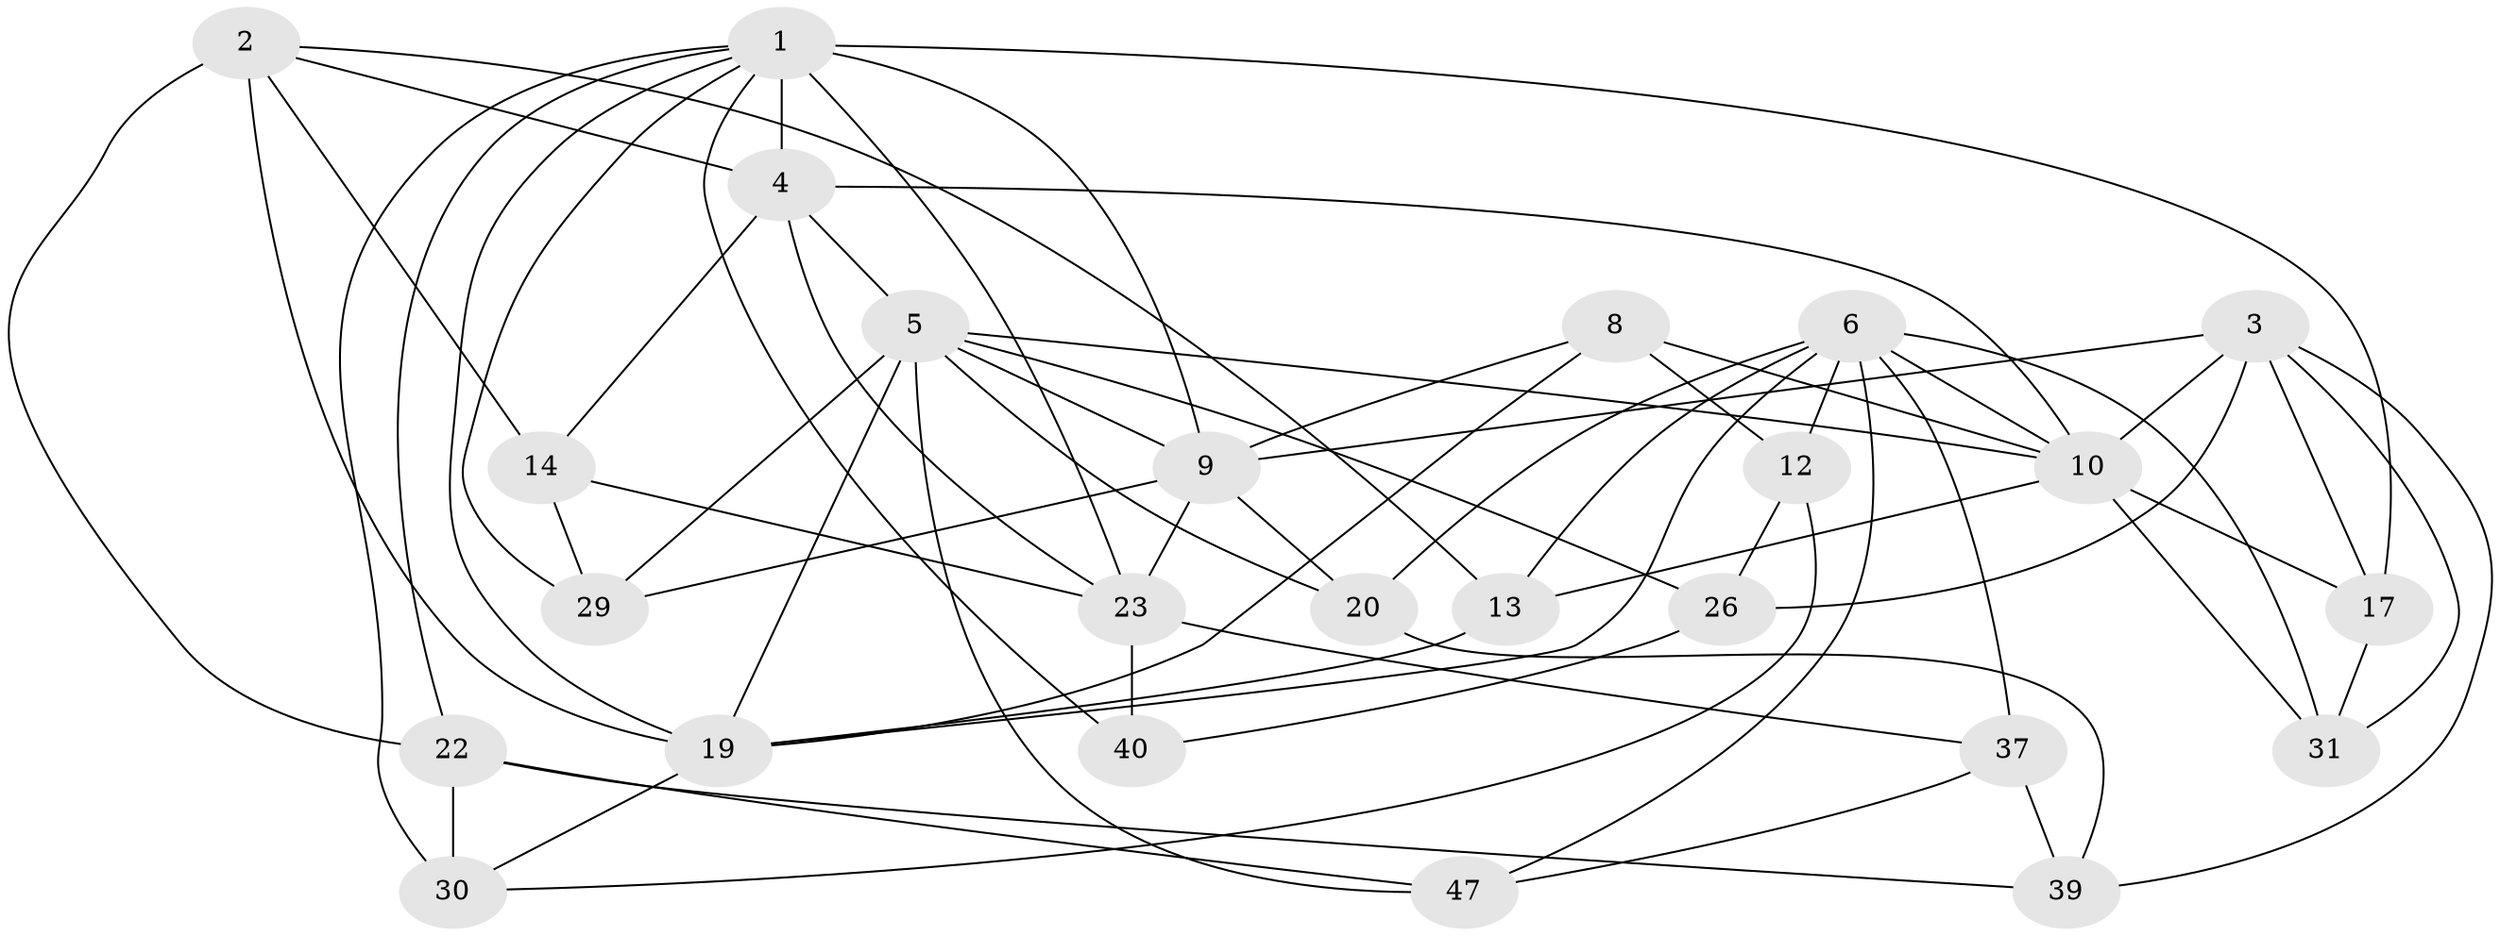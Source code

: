 // original degree distribution, {4: 1.0}
// Generated by graph-tools (version 1.1) at 2025/16/03/09/25 04:16:19]
// undirected, 25 vertices, 65 edges
graph export_dot {
graph [start="1"]
  node [color=gray90,style=filled];
  1 [super="+11+21"];
  2 [super="+7"];
  3 [super="+44"];
  4 [super="+38+48"];
  5 [super="+16"];
  6 [super="+32+24"];
  8;
  9 [super="+43+42"];
  10 [super="+15"];
  12;
  13;
  14;
  17;
  19 [super="+36+35"];
  20;
  22 [super="+46"];
  23 [super="+49+25"];
  26;
  29;
  30 [super="+41"];
  31;
  37;
  39;
  40;
  47;
  1 -- 30 [weight=2];
  1 -- 9 [weight=2];
  1 -- 4 [weight=3];
  1 -- 23 [weight=2];
  1 -- 40;
  1 -- 17;
  1 -- 29;
  1 -- 22;
  1 -- 19;
  2 -- 13;
  2 -- 4;
  2 -- 19 [weight=2];
  2 -- 22;
  2 -- 14;
  3 -- 39;
  3 -- 17;
  3 -- 26;
  3 -- 9;
  3 -- 10;
  3 -- 31;
  4 -- 14;
  4 -- 10;
  4 -- 5;
  4 -- 23;
  5 -- 29;
  5 -- 19;
  5 -- 20;
  5 -- 9;
  5 -- 26;
  5 -- 47;
  5 -- 10;
  6 -- 20;
  6 -- 47;
  6 -- 31;
  6 -- 37;
  6 -- 12;
  6 -- 13;
  6 -- 19;
  6 -- 10;
  8 -- 12;
  8 -- 9;
  8 -- 19;
  8 -- 10;
  9 -- 29;
  9 -- 20;
  9 -- 23;
  10 -- 31;
  10 -- 17;
  10 -- 13;
  12 -- 26;
  12 -- 30;
  13 -- 19;
  14 -- 29;
  14 -- 23;
  17 -- 31;
  19 -- 30;
  20 -- 39;
  22 -- 47;
  22 -- 39;
  22 -- 30 [weight=2];
  23 -- 40 [weight=2];
  23 -- 37;
  26 -- 40;
  37 -- 39;
  37 -- 47;
}
